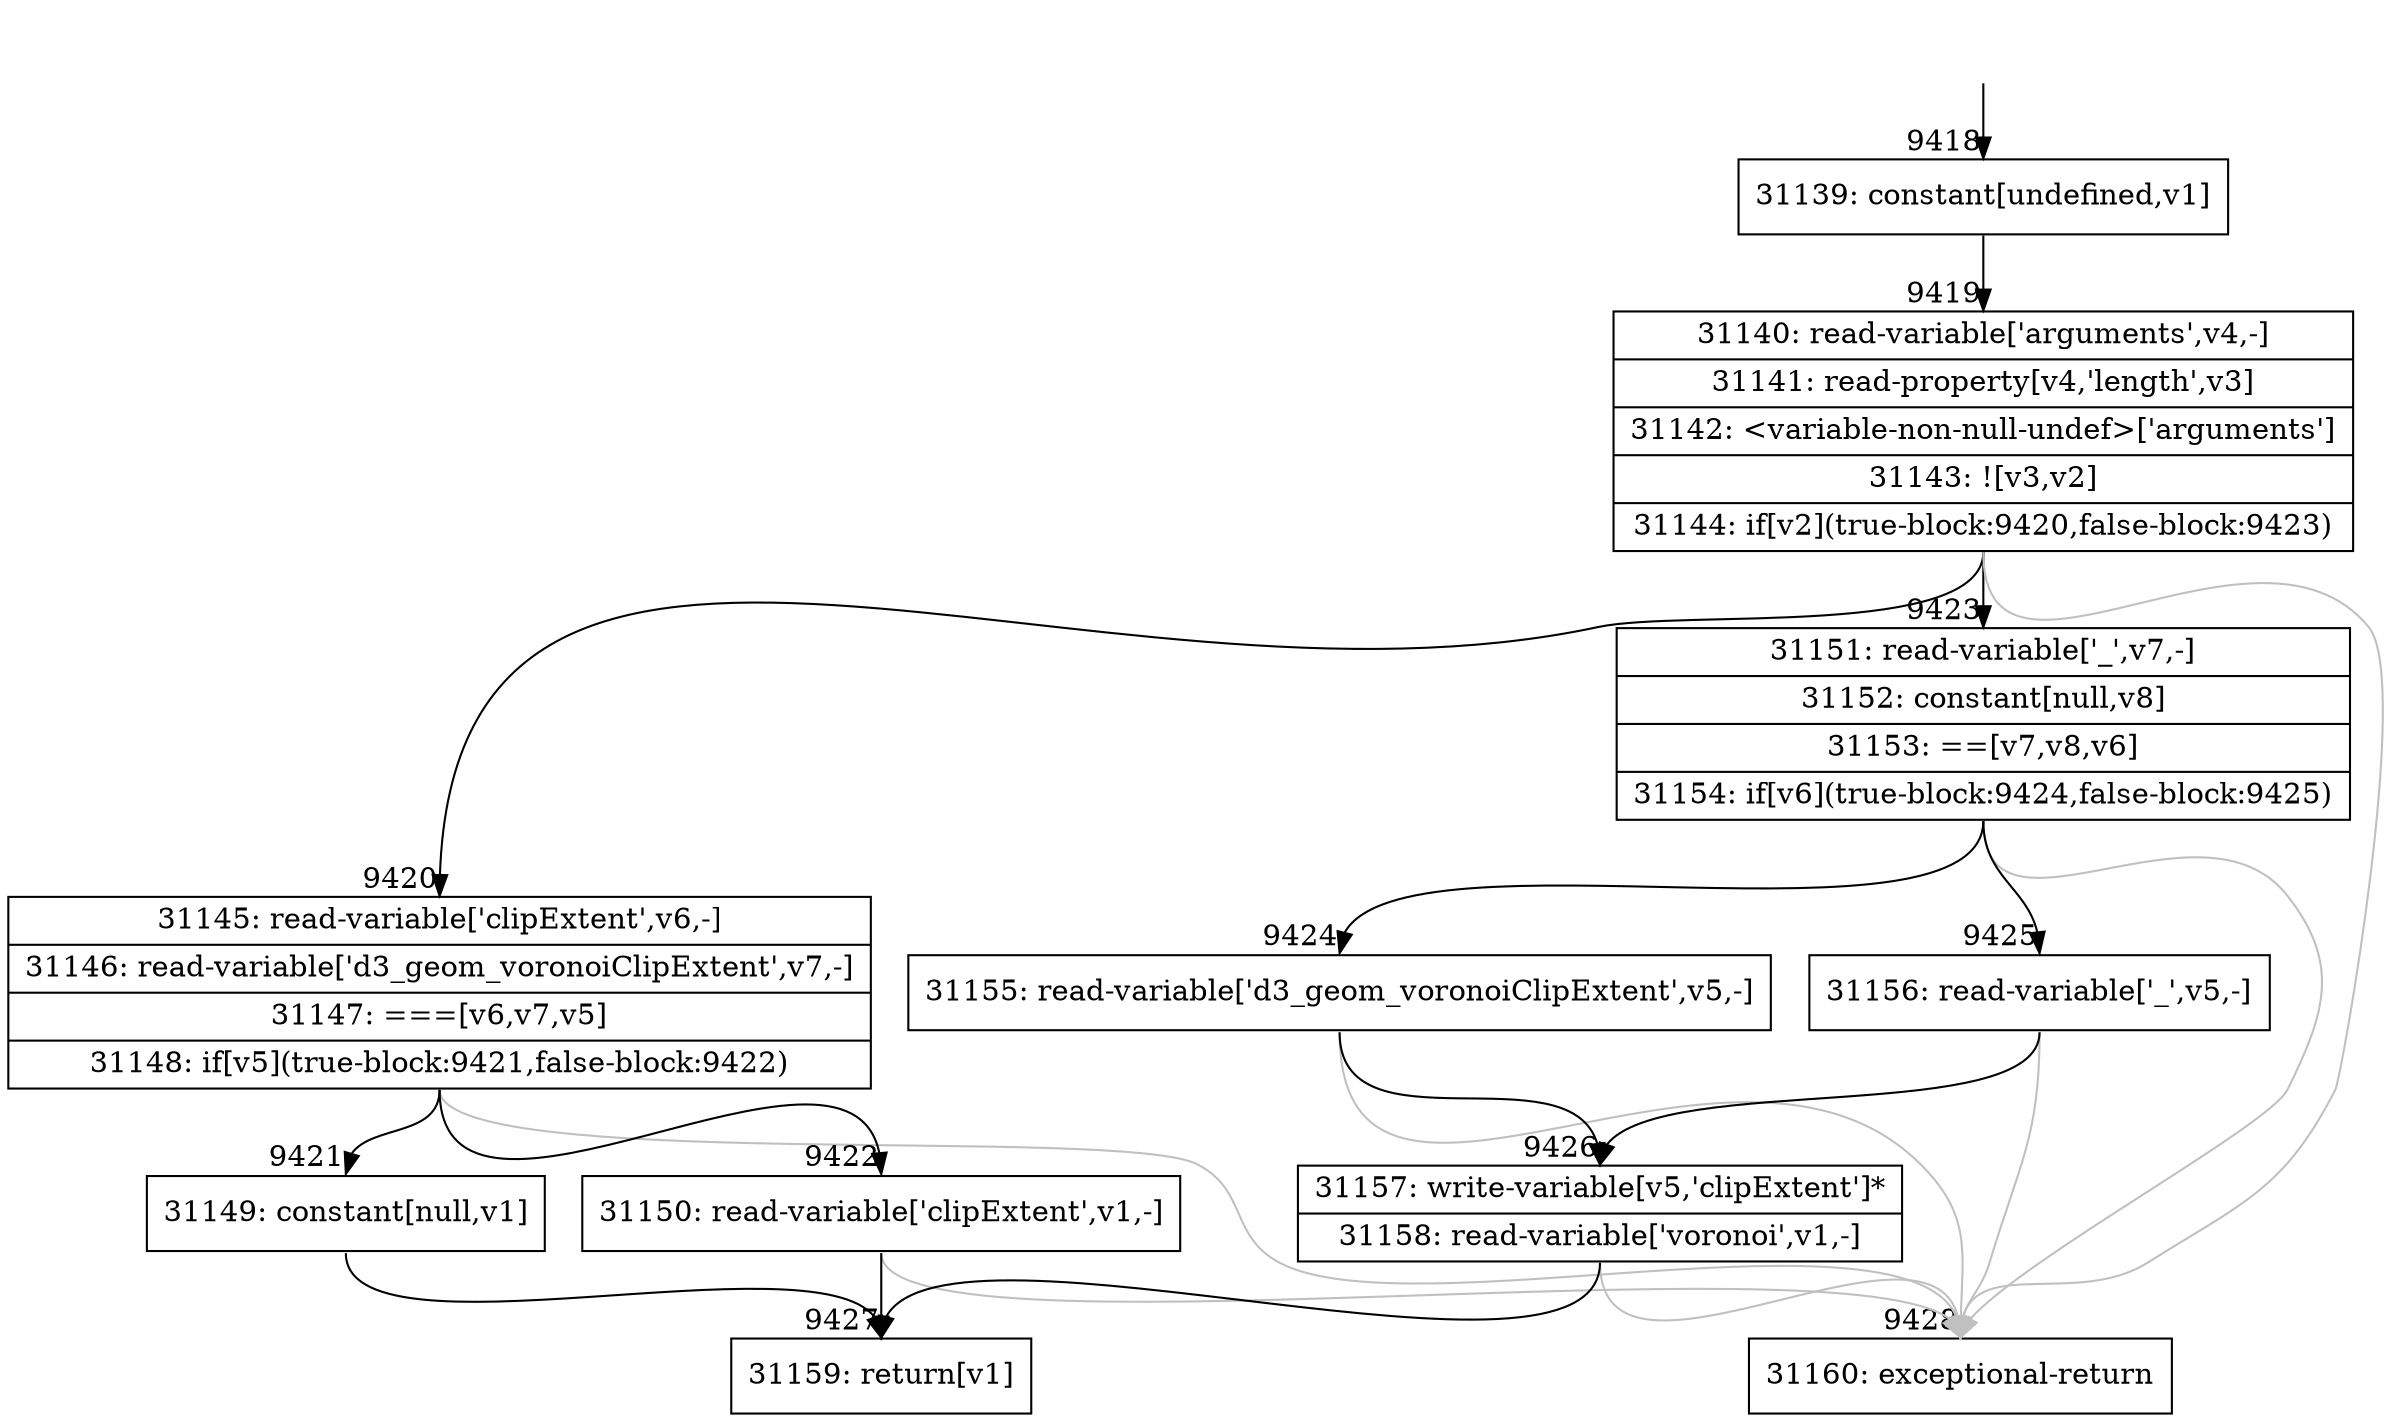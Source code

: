 digraph {
rankdir="TD"
BB_entry866[shape=none,label=""];
BB_entry866 -> BB9418 [tailport=s, headport=n, headlabel="    9418"]
BB9418 [shape=record label="{31139: constant[undefined,v1]}" ] 
BB9418 -> BB9419 [tailport=s, headport=n, headlabel="      9419"]
BB9419 [shape=record label="{31140: read-variable['arguments',v4,-]|31141: read-property[v4,'length',v3]|31142: \<variable-non-null-undef\>['arguments']|31143: ![v3,v2]|31144: if[v2](true-block:9420,false-block:9423)}" ] 
BB9419 -> BB9420 [tailport=s, headport=n, headlabel="      9420"]
BB9419 -> BB9423 [tailport=s, headport=n, headlabel="      9423"]
BB9419 -> BB9428 [tailport=s, headport=n, color=gray, headlabel="      9428"]
BB9420 [shape=record label="{31145: read-variable['clipExtent',v6,-]|31146: read-variable['d3_geom_voronoiClipExtent',v7,-]|31147: ===[v6,v7,v5]|31148: if[v5](true-block:9421,false-block:9422)}" ] 
BB9420 -> BB9421 [tailport=s, headport=n, headlabel="      9421"]
BB9420 -> BB9422 [tailport=s, headport=n, headlabel="      9422"]
BB9420 -> BB9428 [tailport=s, headport=n, color=gray]
BB9421 [shape=record label="{31149: constant[null,v1]}" ] 
BB9421 -> BB9427 [tailport=s, headport=n, headlabel="      9427"]
BB9422 [shape=record label="{31150: read-variable['clipExtent',v1,-]}" ] 
BB9422 -> BB9427 [tailport=s, headport=n]
BB9422 -> BB9428 [tailport=s, headport=n, color=gray]
BB9423 [shape=record label="{31151: read-variable['_',v7,-]|31152: constant[null,v8]|31153: ==[v7,v8,v6]|31154: if[v6](true-block:9424,false-block:9425)}" ] 
BB9423 -> BB9424 [tailport=s, headport=n, headlabel="      9424"]
BB9423 -> BB9425 [tailport=s, headport=n, headlabel="      9425"]
BB9423 -> BB9428 [tailport=s, headport=n, color=gray]
BB9424 [shape=record label="{31155: read-variable['d3_geom_voronoiClipExtent',v5,-]}" ] 
BB9424 -> BB9426 [tailport=s, headport=n, headlabel="      9426"]
BB9424 -> BB9428 [tailport=s, headport=n, color=gray]
BB9425 [shape=record label="{31156: read-variable['_',v5,-]}" ] 
BB9425 -> BB9426 [tailport=s, headport=n]
BB9425 -> BB9428 [tailport=s, headport=n, color=gray]
BB9426 [shape=record label="{31157: write-variable[v5,'clipExtent']*|31158: read-variable['voronoi',v1,-]}" ] 
BB9426 -> BB9427 [tailport=s, headport=n]
BB9426 -> BB9428 [tailport=s, headport=n, color=gray]
BB9427 [shape=record label="{31159: return[v1]}" ] 
BB9428 [shape=record label="{31160: exceptional-return}" ] 
//#$~ 5528
}

